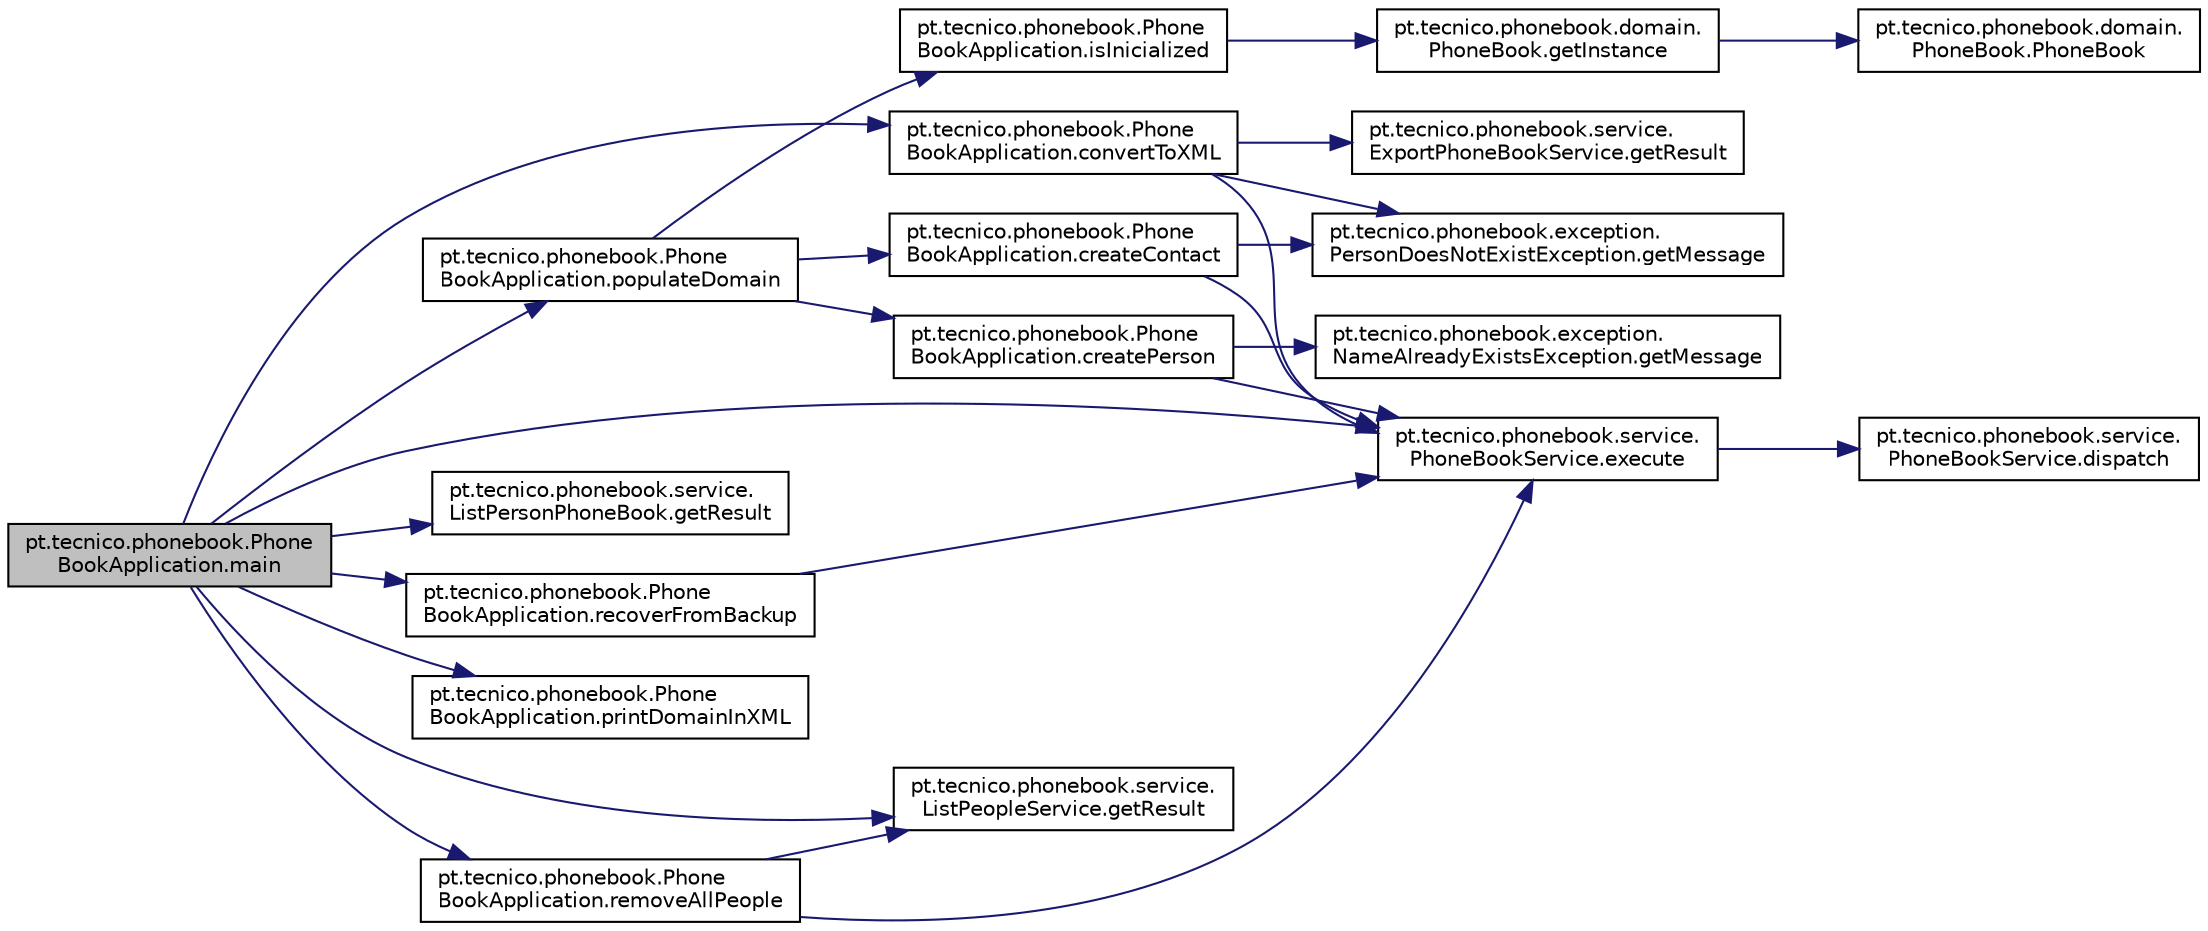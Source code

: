 digraph "pt.tecnico.phonebook.PhoneBookApplication.main"
{
  edge [fontname="Helvetica",fontsize="10",labelfontname="Helvetica",labelfontsize="10"];
  node [fontname="Helvetica",fontsize="10",shape=record];
  rankdir="LR";
  Node16 [label="pt.tecnico.phonebook.Phone\lBookApplication.main",height=0.2,width=0.4,color="black", fillcolor="grey75", style="filled", fontcolor="black"];
  Node16 -> Node17 [color="midnightblue",fontsize="10",style="solid",fontname="Helvetica"];
  Node17 [label="pt.tecnico.phonebook.Phone\lBookApplication.convertToXML",height=0.2,width=0.4,color="black", fillcolor="white", style="filled",URL="$classpt_1_1tecnico_1_1phonebook_1_1PhoneBookApplication.html#a15d133a124fd8107f1a78ee50b924d75"];
  Node17 -> Node18 [color="midnightblue",fontsize="10",style="solid",fontname="Helvetica"];
  Node18 [label="pt.tecnico.phonebook.service.\lPhoneBookService.execute",height=0.2,width=0.4,color="black", fillcolor="white", style="filled",URL="$classpt_1_1tecnico_1_1phonebook_1_1service_1_1PhoneBookService.html#a3cf3e41a0be74d9b365c0856f8f63758"];
  Node18 -> Node19 [color="midnightblue",fontsize="10",style="solid",fontname="Helvetica"];
  Node19 [label="pt.tecnico.phonebook.service.\lPhoneBookService.dispatch",height=0.2,width=0.4,color="black", fillcolor="white", style="filled",URL="$classpt_1_1tecnico_1_1phonebook_1_1service_1_1PhoneBookService.html#a8a8073a4a0566524221f0f3fa5951376"];
  Node17 -> Node20 [color="midnightblue",fontsize="10",style="solid",fontname="Helvetica"];
  Node20 [label="pt.tecnico.phonebook.exception.\lPersonDoesNotExistException.getMessage",height=0.2,width=0.4,color="black", fillcolor="white", style="filled",URL="$classpt_1_1tecnico_1_1phonebook_1_1exception_1_1PersonDoesNotExistException.html#ae5c65de5f503eb6363046968a95a1b59"];
  Node17 -> Node21 [color="midnightblue",fontsize="10",style="solid",fontname="Helvetica"];
  Node21 [label="pt.tecnico.phonebook.service.\lExportPhoneBookService.getResult",height=0.2,width=0.4,color="black", fillcolor="white", style="filled",URL="$classpt_1_1tecnico_1_1phonebook_1_1service_1_1ExportPhoneBookService.html#a83755f61f2b5691a924e0b6dd6b471d2"];
  Node16 -> Node18 [color="midnightblue",fontsize="10",style="solid",fontname="Helvetica"];
  Node16 -> Node22 [color="midnightblue",fontsize="10",style="solid",fontname="Helvetica"];
  Node22 [label="pt.tecnico.phonebook.service.\lListPeopleService.getResult",height=0.2,width=0.4,color="black", fillcolor="white", style="filled",URL="$classpt_1_1tecnico_1_1phonebook_1_1service_1_1ListPeopleService.html#a5015514e37029fb481e635ba67aed689"];
  Node16 -> Node23 [color="midnightblue",fontsize="10",style="solid",fontname="Helvetica"];
  Node23 [label="pt.tecnico.phonebook.service.\lListPersonPhoneBook.getResult",height=0.2,width=0.4,color="black", fillcolor="white", style="filled",URL="$classpt_1_1tecnico_1_1phonebook_1_1service_1_1ListPersonPhoneBook.html#a823da3c60cee6142c99b652d44c26da0"];
  Node16 -> Node24 [color="midnightblue",fontsize="10",style="solid",fontname="Helvetica"];
  Node24 [label="pt.tecnico.phonebook.Phone\lBookApplication.populateDomain",height=0.2,width=0.4,color="black", fillcolor="white", style="filled",URL="$classpt_1_1tecnico_1_1phonebook_1_1PhoneBookApplication.html#a4bcf8de8424b5c1bfbfd4d4b3b44b504"];
  Node24 -> Node25 [color="midnightblue",fontsize="10",style="solid",fontname="Helvetica"];
  Node25 [label="pt.tecnico.phonebook.Phone\lBookApplication.isInicialized",height=0.2,width=0.4,color="black", fillcolor="white", style="filled",URL="$classpt_1_1tecnico_1_1phonebook_1_1PhoneBookApplication.html#a229f61d55a4e1e1bace714f113b52478"];
  Node25 -> Node26 [color="midnightblue",fontsize="10",style="solid",fontname="Helvetica"];
  Node26 [label="pt.tecnico.phonebook.domain.\lPhoneBook.getInstance",height=0.2,width=0.4,color="black", fillcolor="white", style="filled",URL="$classpt_1_1tecnico_1_1phonebook_1_1domain_1_1PhoneBook.html#a4713673e1ac82a999c8fb36b44c9c393"];
  Node26 -> Node27 [color="midnightblue",fontsize="10",style="solid",fontname="Helvetica"];
  Node27 [label="pt.tecnico.phonebook.domain.\lPhoneBook.PhoneBook",height=0.2,width=0.4,color="black", fillcolor="white", style="filled",URL="$classpt_1_1tecnico_1_1phonebook_1_1domain_1_1PhoneBook.html#af59e7c6b41881e9b0513fb8aa09d233e"];
  Node24 -> Node28 [color="midnightblue",fontsize="10",style="solid",fontname="Helvetica"];
  Node28 [label="pt.tecnico.phonebook.Phone\lBookApplication.createPerson",height=0.2,width=0.4,color="black", fillcolor="white", style="filled",URL="$classpt_1_1tecnico_1_1phonebook_1_1PhoneBookApplication.html#ada91b526b41e15b807475bec1e9dcf55"];
  Node28 -> Node18 [color="midnightblue",fontsize="10",style="solid",fontname="Helvetica"];
  Node28 -> Node29 [color="midnightblue",fontsize="10",style="solid",fontname="Helvetica"];
  Node29 [label="pt.tecnico.phonebook.exception.\lNameAlreadyExistsException.getMessage",height=0.2,width=0.4,color="black", fillcolor="white", style="filled",URL="$classpt_1_1tecnico_1_1phonebook_1_1exception_1_1NameAlreadyExistsException.html#ad74631177ec8db09ba7d5c74e4120974"];
  Node24 -> Node30 [color="midnightblue",fontsize="10",style="solid",fontname="Helvetica"];
  Node30 [label="pt.tecnico.phonebook.Phone\lBookApplication.createContact",height=0.2,width=0.4,color="black", fillcolor="white", style="filled",URL="$classpt_1_1tecnico_1_1phonebook_1_1PhoneBookApplication.html#acad6453c523b8a4816f79c1656a0bcd3"];
  Node30 -> Node18 [color="midnightblue",fontsize="10",style="solid",fontname="Helvetica"];
  Node30 -> Node20 [color="midnightblue",fontsize="10",style="solid",fontname="Helvetica"];
  Node16 -> Node31 [color="midnightblue",fontsize="10",style="solid",fontname="Helvetica"];
  Node31 [label="pt.tecnico.phonebook.Phone\lBookApplication.printDomainInXML",height=0.2,width=0.4,color="black", fillcolor="white", style="filled",URL="$classpt_1_1tecnico_1_1phonebook_1_1PhoneBookApplication.html#a5a86822efb3f887498fafe4c909329a6"];
  Node16 -> Node32 [color="midnightblue",fontsize="10",style="solid",fontname="Helvetica"];
  Node32 [label="pt.tecnico.phonebook.Phone\lBookApplication.recoverFromBackup",height=0.2,width=0.4,color="black", fillcolor="white", style="filled",URL="$classpt_1_1tecnico_1_1phonebook_1_1PhoneBookApplication.html#a5b535ae813dc2956018fc09404be41b7"];
  Node32 -> Node18 [color="midnightblue",fontsize="10",style="solid",fontname="Helvetica"];
  Node16 -> Node33 [color="midnightblue",fontsize="10",style="solid",fontname="Helvetica"];
  Node33 [label="pt.tecnico.phonebook.Phone\lBookApplication.removeAllPeople",height=0.2,width=0.4,color="black", fillcolor="white", style="filled",URL="$classpt_1_1tecnico_1_1phonebook_1_1PhoneBookApplication.html#a02d173d2aaef548e39f93e1348ac09dc"];
  Node33 -> Node18 [color="midnightblue",fontsize="10",style="solid",fontname="Helvetica"];
  Node33 -> Node22 [color="midnightblue",fontsize="10",style="solid",fontname="Helvetica"];
}
